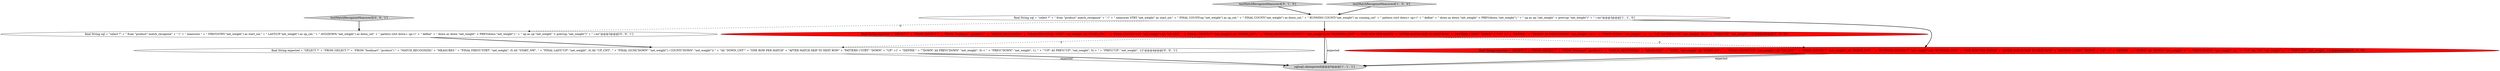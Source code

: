 digraph {
0 [style = filled, label = "final String expected = \"SELECT *\" + \"FROM (SELECT *\" + \"FROM \"foodmart\".\"product\") \" + \"MATCH_RECOGNIZE(\" + \"MEASURES FINAL \"STRT\".\"net_weight\" AS \"START_NW\", \" + \"FINAL COUNT(\"UP\".\"net_weight\") AS \"UP_CNT\", \" + \"FINAL COUNT(\"*\".\"net_weight\") AS \"DOWN_CNT\", \" + \"FINAL (RUNNING COUNT(\"*\".\"net_weight\")) AS \"RUNNING_CNT\"\" + \"ONE ROW PER MATCH\" + \"AFTER MATCH SKIP TO NEXT ROW\" + \"PATTERN (\"STRT\" \"DOWN\" + \"UP\" +)\" + \"DEFINE \" + \"\"DOWN\" AS PREV(\"DOWN\".\"net_weight\", 0) < \" + \"PREV(\"DOWN\".\"net_weight\", 1), \" + \"\"UP\" AS PREV(\"UP\".\"net_weight\", 0) > \" + \"PREV(\"UP\".\"net_weight\", 1))\"@@@4@@@['1', '0', '0']", fillcolor = red, shape = ellipse image = "AAA1AAABBB1BBB"];
6 [style = filled, label = "testMatchRecognizeMeasures5['0', '0', '1']", fillcolor = lightgray, shape = diamond image = "AAA0AAABBB3BBB"];
3 [style = filled, label = "sql(sql).ok(expected)@@@5@@@['1', '1', '1']", fillcolor = lightgray, shape = ellipse image = "AAA0AAABBB1BBB"];
1 [style = filled, label = "final String sql = \"select *\" + \" from \"product\" match_recognize\" + \" (\" + \" measures STRT.\"net_weight\" as start_nw,\" + \" FINAL COUNT(up.\"net_weight\") as up_cnt,\" + \" FINAL COUNT(\"net_weight\") as down_cnt,\" + \" RUNNING COUNT(\"net_weight\") as running_cnt\" + \" pattern (strt down+ up+)\" + \" define\" + \" down as down.\"net_weight\" < PREV(down.\"net_weight\"),\" + \" up as up.\"net_weight\" > prev(up.\"net_weight\")\" + \" ) mr\"@@@3@@@['1', '1', '0']", fillcolor = white, shape = ellipse image = "AAA0AAABBB1BBB"];
8 [style = filled, label = "final String expected = \"SELECT *\" + \"FROM (SELECT *\" + \"FROM \"foodmart\".\"product\") \" + \"MATCH_RECOGNIZE(\" + \"MEASURES \" + \"FINAL FIRST(\"STRT\".\"net_weight\", 0) AS \"START_NW\", \" + \"FINAL LAST(\"UP\".\"net_weight\", 0) AS \"UP_CNT\", \" + \"FINAL (SUM(\"DOWN\".\"net_weight\") / COUNT(\"DOWN\".\"net_weight\")) \" + \"AS \"DOWN_CNT\"\" + \"ONE ROW PER MATCH\" + \"AFTER MATCH SKIP TO NEXT ROW\" + \"PATTERN (\"STRT\" \"DOWN\" + \"UP\" +)\" + \"DEFINE \" + \"\"DOWN\" AS PREV(\"DOWN\".\"net_weight\", 0) < \" + \"PREV(\"DOWN\".\"net_weight\", 1), \" + \"\"UP\" AS PREV(\"UP\".\"net_weight\", 0) > \" + \"PREV(\"UP\".\"net_weight\", 1))\"@@@4@@@['0', '0', '1']", fillcolor = white, shape = ellipse image = "AAA0AAABBB3BBB"];
5 [style = filled, label = "testMatchRecognizeMeasures4['0', '1', '0']", fillcolor = lightgray, shape = diamond image = "AAA0AAABBB2BBB"];
7 [style = filled, label = "final String sql = \"select *\" + \" from \"product\" match_recognize\" + \" (\" + \" measures \" + \" FIRST(STRT.\"net_weight\") as start_nw,\" + \" LAST(UP.\"net_weight\") as up_cnt,\" + \" AVG(DOWN.\"net_weight\") as down_cnt\" + \" pattern (strt down+ up+)\" + \" define\" + \" down as down.\"net_weight\" < PREV(down.\"net_weight\"),\" + \" up as up.\"net_weight\" > prev(up.\"net_weight\")\" + \" ) mr\"@@@3@@@['0', '0', '1']", fillcolor = white, shape = ellipse image = "AAA0AAABBB3BBB"];
4 [style = filled, label = "final String expected = \"SELECT *\" + \"FROM (SELECT *\" + \"FROM \"foodmart\".\"product\") \" + \"MATCH_RECOGNIZE(\" + \"MEASURES \" + \"\"STRT\".\"net_weight\" AS \"START_NW\", \" + \"FINAL COUNT(\"UP\".\"net_weight\") AS \"UP_CNT\", \" + \"FINAL COUNT(\"*\".\"net_weight\") AS \"DOWN_CNT\", \" + \"RUNNING COUNT(\"*\".\"net_weight\") AS \"RUNNING_CNT\"\" + \"ONE ROW PER MATCH\" + \"AFTER MATCH SKIP TO NEXT ROW\" + \"PATTERN (\"STRT\" \"DOWN\" + \"UP\" +)\" + \"DEFINE \" + \"\"DOWN\" AS \"DOWN\".\"net_weight\" < \" + \"PREV(\"DOWN\".\"net_weight\", 1), \" + \"\"UP\" AS \"UP\".\"net_weight\" > \" + \"PREV(\"UP\".\"net_weight\", 1))\"@@@4@@@['0', '1', '0']", fillcolor = red, shape = ellipse image = "AAA1AAABBB2BBB"];
2 [style = filled, label = "testMatchRecognizeMeasures4['1', '0', '0']", fillcolor = lightgray, shape = diamond image = "AAA0AAABBB1BBB"];
0->3 [style = bold, label=""];
0->8 [style = dashed, label="0"];
4->3 [style = bold, label=""];
5->1 [style = bold, label=""];
1->4 [style = bold, label=""];
4->3 [style = solid, label="expected"];
0->4 [style = dashed, label="0"];
1->0 [style = bold, label=""];
1->7 [style = dashed, label="0"];
6->7 [style = bold, label=""];
7->8 [style = bold, label=""];
2->1 [style = bold, label=""];
0->3 [style = solid, label="expected"];
8->3 [style = solid, label="expected"];
8->3 [style = bold, label=""];
}
